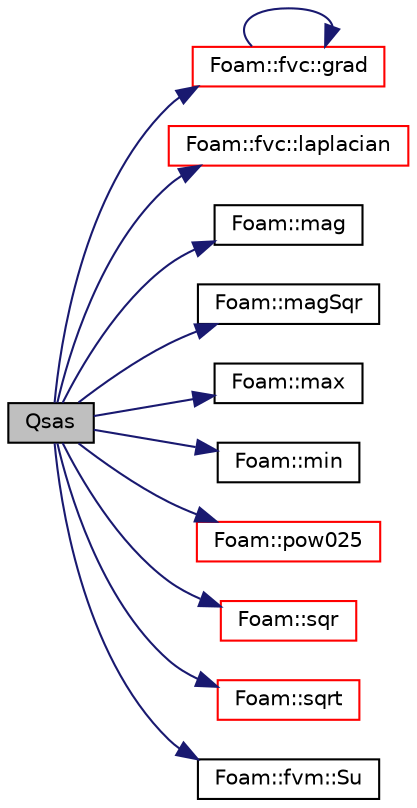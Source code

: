 digraph "Qsas"
{
  bgcolor="transparent";
  edge [fontname="Helvetica",fontsize="10",labelfontname="Helvetica",labelfontsize="10"];
  node [fontname="Helvetica",fontsize="10",shape=record];
  rankdir="LR";
  Node5 [label="Qsas",height=0.2,width=0.4,color="black", fillcolor="grey75", style="filled", fontcolor="black"];
  Node5 -> Node6 [color="midnightblue",fontsize="10",style="solid",fontname="Helvetica"];
  Node6 [label="Foam::fvc::grad",height=0.2,width=0.4,color="red",URL="$a21861.html#a7c00ec90ecc15ed3005255e42c52827a"];
  Node6 -> Node6 [color="midnightblue",fontsize="10",style="solid",fontname="Helvetica"];
  Node5 -> Node9 [color="midnightblue",fontsize="10",style="solid",fontname="Helvetica"];
  Node9 [label="Foam::fvc::laplacian",height=0.2,width=0.4,color="red",URL="$a21861.html#ac75bff389d0405149b204b0d7ac214cd"];
  Node5 -> Node62 [color="midnightblue",fontsize="10",style="solid",fontname="Helvetica"];
  Node62 [label="Foam::mag",height=0.2,width=0.4,color="black",URL="$a21851.html#a929da2a3fdcf3dacbbe0487d3a330dae"];
  Node5 -> Node63 [color="midnightblue",fontsize="10",style="solid",fontname="Helvetica"];
  Node63 [label="Foam::magSqr",height=0.2,width=0.4,color="black",URL="$a21851.html#ae6fff2c6981e6d9618aa5038e69def6e"];
  Node5 -> Node64 [color="midnightblue",fontsize="10",style="solid",fontname="Helvetica"];
  Node64 [label="Foam::max",height=0.2,width=0.4,color="black",URL="$a21851.html#ac993e906cf2774ae77e666bc24e81733"];
  Node5 -> Node65 [color="midnightblue",fontsize="10",style="solid",fontname="Helvetica"];
  Node65 [label="Foam::min",height=0.2,width=0.4,color="black",URL="$a21851.html#a253e112ad2d56d96230ff39ea7f442dc"];
  Node5 -> Node66 [color="midnightblue",fontsize="10",style="solid",fontname="Helvetica"];
  Node66 [label="Foam::pow025",height=0.2,width=0.4,color="red",URL="$a21851.html#af8d7dc24dfce32ee37c1210e616966e1"];
  Node5 -> Node67 [color="midnightblue",fontsize="10",style="solid",fontname="Helvetica"];
  Node67 [label="Foam::sqr",height=0.2,width=0.4,color="red",URL="$a21851.html#a277dc11c581d53826ab5090b08f3b17b"];
  Node5 -> Node68 [color="midnightblue",fontsize="10",style="solid",fontname="Helvetica"];
  Node68 [label="Foam::sqrt",height=0.2,width=0.4,color="red",URL="$a21851.html#a8616bd62eebf2342a80222fecb1bda71"];
  Node5 -> Node69 [color="midnightblue",fontsize="10",style="solid",fontname="Helvetica"];
  Node69 [label="Foam::fvm::Su",height=0.2,width=0.4,color="black",URL="$a21862.html#aefc56bbe28461d4d4358b0b9f5f8d816"];
}
